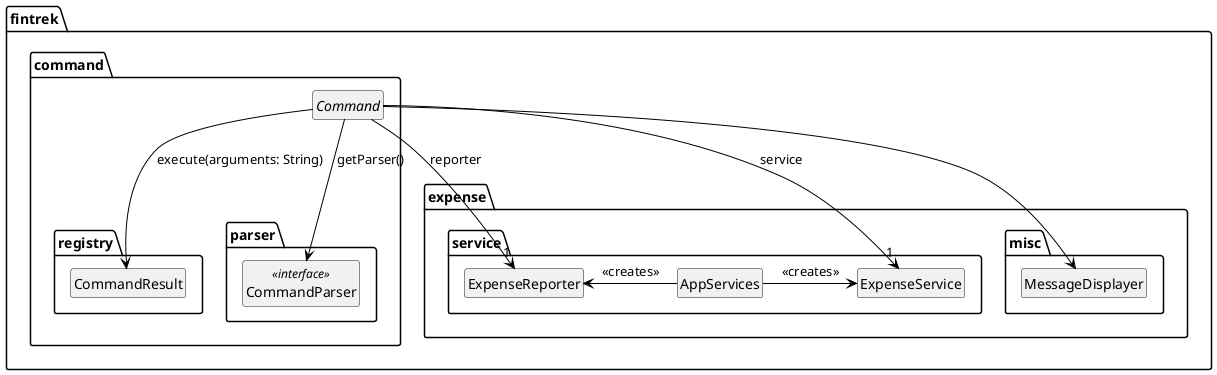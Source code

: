 @startuml

skinparam classArrowColor Black
skinparam defaultTextAlignment center

hide circle
hide members
skinparam classAttributeIconSize 0

package "fintrek.expense.service" {
  class ExpenseService
  class ExpenseReporter
  class AppServices
}

package fintrek.command.registry {
    class CommandResult
}

package fintrek.command.parser {
    class CommandParser <<interface>>
}

package fintrek.expense.misc {
    class MessageDisplayer
}

package fintrek.command {

    abstract class Command {
        # isRecurringExpense: boolean

        + Command(isRecurring: boolean)
        + supportsStructuredParsing(): boolean
        + getDescription(): String
    }
}

' Relationships
Command --> ExpenseService: service "1"
Command --> ExpenseReporter: reporter "1"
Command --> CommandResult: execute(arguments: String)
Command --> CommandParser: getParser()
Command --> MessageDisplayer
AppServices -l> ExpenseReporter: <<creates>>
AppServices -r> ExpenseService: <<creates>>

@enduml